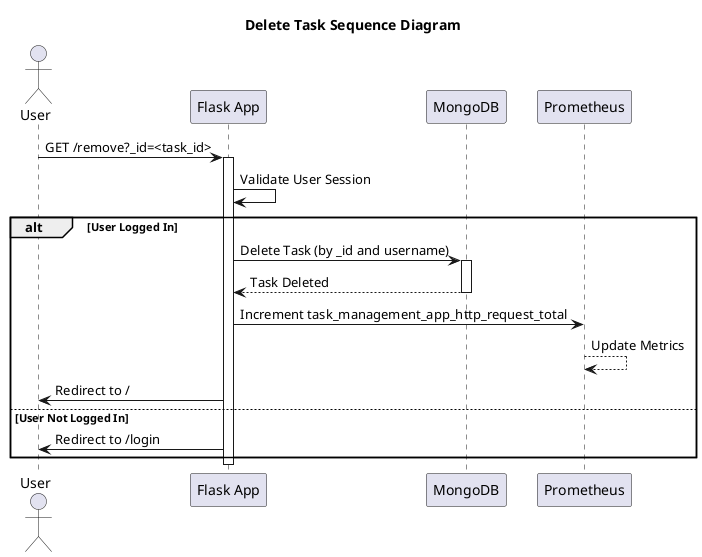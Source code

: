 @startuml
title Delete Task Sequence Diagram

actor User
participant "Flask App" as Flask
participant "MongoDB" as Database
participant "Prometheus" as Monitor

User -> Flask: GET /remove?_id=<task_id>
activate Flask

Flask -> Flask: Validate User Session
alt User Logged In
    Flask -> Database: Delete Task (by _id and username)
    activate Database
    Database --> Flask: Task Deleted
    deactivate Database

    Flask -> Monitor: Increment task_management_app_http_request_total
    Monitor --> Monitor: Update Metrics

    Flask -> User: Redirect to /
else User Not Logged In
    Flask -> User: Redirect to /login
end
deactivate Flask

@enduml